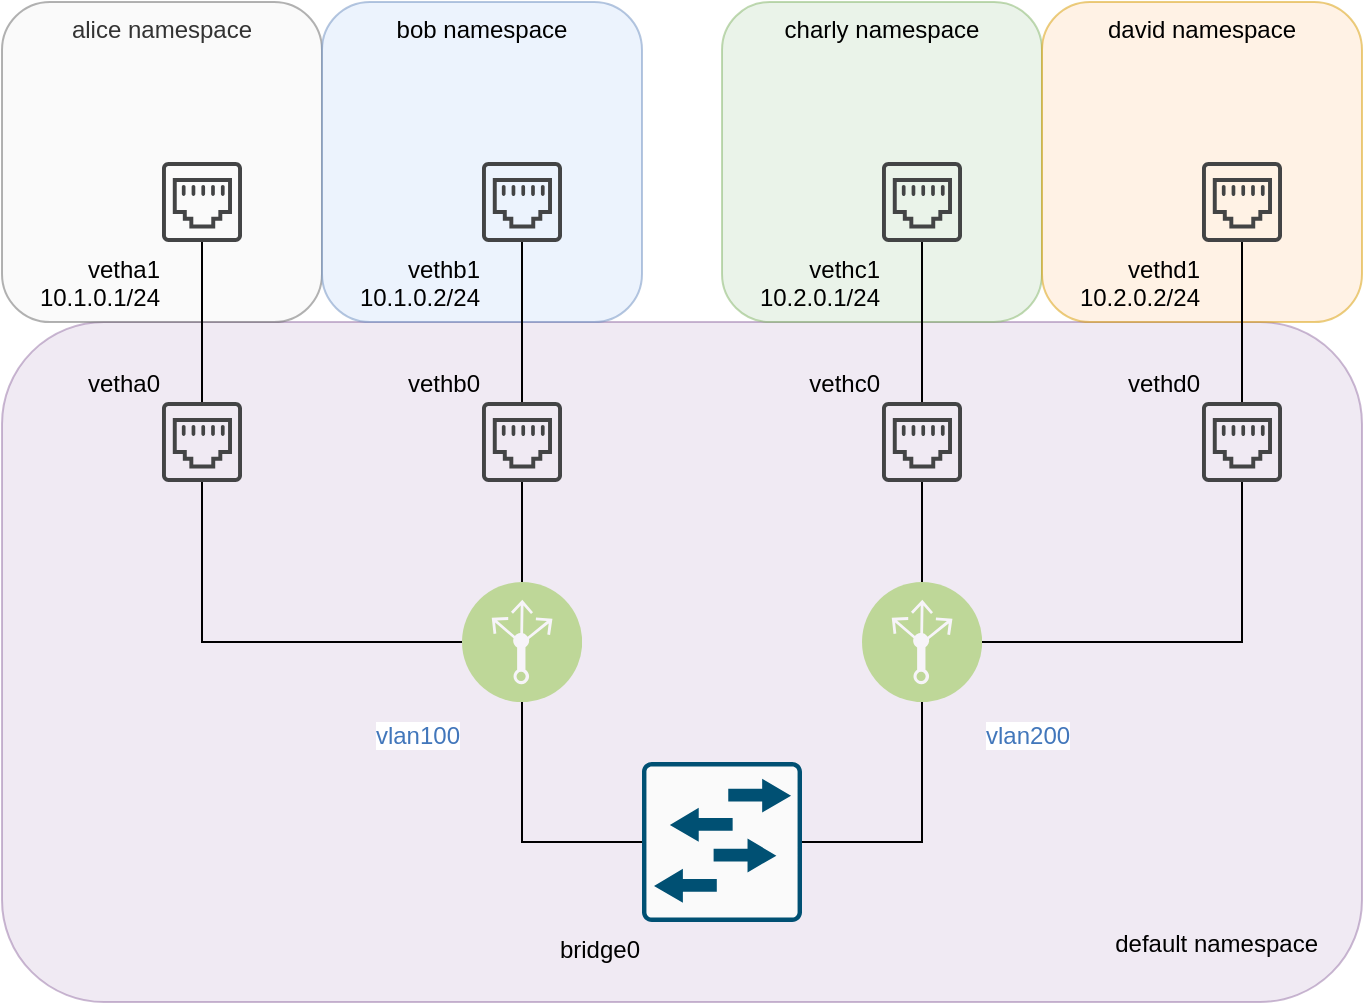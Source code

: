 <mxfile version="13.9.8" type="device"><diagram id="hk1_6Y8AKgszhP1f6tzL" name="Page-1"><mxGraphModel dx="866" dy="461" grid="1" gridSize="10" guides="1" tooltips="1" connect="1" arrows="1" fold="1" page="1" pageScale="1" pageWidth="1169" pageHeight="1654" math="0" shadow="0"><root><mxCell id="0"/><mxCell id="1" parent="0"/><mxCell id="HgVenCW9iDsqKjwkOu_H-48" value="default namespace" style="rounded=1;whiteSpace=wrap;html=1;align=right;fillColor=#e1d5e7;strokeColor=#9673a6;opacity=50;verticalAlign=bottom;labelPosition=center;verticalLabelPosition=middle;spacing=22;" vertex="1" parent="1"><mxGeometry x="160" y="280" width="680" height="340" as="geometry"/></mxCell><mxCell id="HgVenCW9iDsqKjwkOu_H-31" value="alice namespace" style="rounded=1;whiteSpace=wrap;html=1;align=center;fillColor=#f5f5f5;strokeColor=#666666;fontColor=#333333;opacity=50;verticalAlign=top;" vertex="1" parent="1"><mxGeometry x="160" y="120" width="160" height="160" as="geometry"/></mxCell><mxCell id="HgVenCW9iDsqKjwkOu_H-90" style="edgeStyle=orthogonalEdgeStyle;rounded=0;orthogonalLoop=1;jettySize=auto;html=1;endArrow=none;endFill=0;" edge="1" parent="1" source="HgVenCW9iDsqKjwkOu_H-2" target="HgVenCW9iDsqKjwkOu_H-89"><mxGeometry relative="1" as="geometry"/></mxCell><mxCell id="HgVenCW9iDsqKjwkOu_H-2" value="bridge0" style="points=[[0.015,0.015,0],[0.985,0.015,0],[0.985,0.985,0],[0.015,0.985,0],[0.25,0,0],[0.5,0,0],[0.75,0,0],[1,0.25,0],[1,0.5,0],[1,0.75,0],[0.75,1,0],[0.5,1,0],[0.25,1,0],[0,0.75,0],[0,0.5,0],[0,0.25,0]];verticalLabelPosition=bottom;verticalAlign=top;aspect=fixed;align=right;pointerEvents=1;shape=mxgraph.cisco19.rect;prIcon=l2_switch;fillColor=#FAFAFA;strokeColor=#005073;labelPosition=left;horizontal=1;spacing=2;html=1;" vertex="1" parent="1"><mxGeometry x="480" y="500" width="80" height="80" as="geometry"/></mxCell><mxCell id="HgVenCW9iDsqKjwkOu_H-26" style="edgeStyle=orthogonalEdgeStyle;rounded=0;orthogonalLoop=1;jettySize=auto;html=1;endArrow=none;endFill=0;" edge="1" parent="1" source="HgVenCW9iDsqKjwkOu_H-8" target="HgVenCW9iDsqKjwkOu_H-13"><mxGeometry relative="1" as="geometry"/></mxCell><mxCell id="HgVenCW9iDsqKjwkOu_H-8" value="&lt;div&gt;vetha1&lt;/div&gt;10.1.0.1/24" style="pointerEvents=1;shadow=0;dashed=0;html=1;strokeColor=none;fillColor=#434445;aspect=fixed;labelPosition=left;verticalLabelPosition=bottom;verticalAlign=top;align=right;outlineConnect=0;shape=mxgraph.vvd.ethernet_port;labelBackgroundColor=none;" vertex="1" parent="1"><mxGeometry x="240" y="200" width="40" height="40" as="geometry"/></mxCell><mxCell id="HgVenCW9iDsqKjwkOu_H-58" style="edgeStyle=orthogonalEdgeStyle;rounded=0;orthogonalLoop=1;jettySize=auto;html=1;endArrow=none;endFill=0;" edge="1" parent="1" source="HgVenCW9iDsqKjwkOu_H-13" target="HgVenCW9iDsqKjwkOu_H-57"><mxGeometry relative="1" as="geometry"><Array as="points"><mxPoint x="260" y="440"/></Array></mxGeometry></mxCell><mxCell id="HgVenCW9iDsqKjwkOu_H-13" value="vetha0" style="pointerEvents=1;shadow=0;dashed=0;html=1;strokeColor=none;fillColor=#434445;aspect=fixed;labelPosition=left;verticalLabelPosition=top;verticalAlign=bottom;align=right;outlineConnect=0;shape=mxgraph.vvd.ethernet_port;" vertex="1" parent="1"><mxGeometry x="240" y="320" width="40" height="40" as="geometry"/></mxCell><mxCell id="HgVenCW9iDsqKjwkOu_H-60" style="edgeStyle=orthogonalEdgeStyle;rounded=0;orthogonalLoop=1;jettySize=auto;html=1;entryX=0;entryY=0.5;entryDx=0;entryDy=0;entryPerimeter=0;endArrow=none;endFill=0;" edge="1" parent="1" source="HgVenCW9iDsqKjwkOu_H-57" target="HgVenCW9iDsqKjwkOu_H-2"><mxGeometry relative="1" as="geometry"><Array as="points"><mxPoint x="420" y="540"/></Array></mxGeometry></mxCell><mxCell id="HgVenCW9iDsqKjwkOu_H-57" value="vlan100" style="aspect=fixed;perimeter=ellipsePerimeter;html=1;align=right;shadow=0;dashed=0;fontColor=#4277BB;labelBackgroundColor=none;fontSize=12;spacingTop=3;image;image=img/lib/ibm/infrastructure/load_balancing_routing.svg;opacity=50;direction=east;labelPosition=left;verticalLabelPosition=bottom;verticalAlign=top;" vertex="1" parent="1"><mxGeometry x="390" y="410" width="60" height="60" as="geometry"/></mxCell><mxCell id="HgVenCW9iDsqKjwkOu_H-63" value="bob namespace" style="rounded=1;whiteSpace=wrap;html=1;align=center;fillColor=#dae8fc;strokeColor=#6c8ebf;opacity=50;verticalAlign=top;" vertex="1" parent="1"><mxGeometry x="320" y="120" width="160" height="160" as="geometry"/></mxCell><mxCell id="HgVenCW9iDsqKjwkOu_H-64" style="edgeStyle=orthogonalEdgeStyle;rounded=0;orthogonalLoop=1;jettySize=auto;html=1;endArrow=none;endFill=0;" edge="1" parent="1" source="HgVenCW9iDsqKjwkOu_H-66" target="HgVenCW9iDsqKjwkOu_H-68"><mxGeometry relative="1" as="geometry"/></mxCell><mxCell id="HgVenCW9iDsqKjwkOu_H-66" value="&lt;div&gt;vethb1&lt;/div&gt;&lt;div&gt;10.1.0.2/24&lt;br&gt;&lt;/div&gt;" style="pointerEvents=1;shadow=0;dashed=0;html=1;strokeColor=none;fillColor=#434445;aspect=fixed;labelPosition=left;verticalLabelPosition=bottom;verticalAlign=top;align=right;outlineConnect=0;shape=mxgraph.vvd.ethernet_port;labelBackgroundColor=none;" vertex="1" parent="1"><mxGeometry x="400" y="200" width="40" height="40" as="geometry"/></mxCell><mxCell id="HgVenCW9iDsqKjwkOu_H-67" style="edgeStyle=orthogonalEdgeStyle;rounded=0;orthogonalLoop=1;jettySize=auto;html=1;endArrow=none;endFill=0;" edge="1" parent="1" source="HgVenCW9iDsqKjwkOu_H-68" target="HgVenCW9iDsqKjwkOu_H-57"><mxGeometry relative="1" as="geometry"><Array as="points"><mxPoint x="420" y="440"/></Array></mxGeometry></mxCell><mxCell id="HgVenCW9iDsqKjwkOu_H-68" value="vethb0" style="pointerEvents=1;shadow=0;dashed=0;html=1;strokeColor=none;fillColor=#434445;aspect=fixed;labelPosition=left;verticalLabelPosition=top;verticalAlign=bottom;align=right;outlineConnect=0;shape=mxgraph.vvd.ethernet_port;" vertex="1" parent="1"><mxGeometry x="400" y="320" width="40" height="40" as="geometry"/></mxCell><mxCell id="HgVenCW9iDsqKjwkOu_H-77" value="charly namespace" style="rounded=1;whiteSpace=wrap;html=1;align=center;fillColor=#d5e8d4;strokeColor=#82b366;opacity=50;verticalAlign=top;" vertex="1" parent="1"><mxGeometry x="520" y="120" width="160" height="160" as="geometry"/></mxCell><mxCell id="HgVenCW9iDsqKjwkOu_H-78" style="edgeStyle=orthogonalEdgeStyle;rounded=0;orthogonalLoop=1;jettySize=auto;html=1;endArrow=none;endFill=0;" edge="1" parent="1" source="HgVenCW9iDsqKjwkOu_H-80" target="HgVenCW9iDsqKjwkOu_H-82"><mxGeometry relative="1" as="geometry"/></mxCell><mxCell id="HgVenCW9iDsqKjwkOu_H-80" value="&lt;div&gt;vethc1&lt;/div&gt;&lt;div&gt;10.2.0.1/24&lt;br&gt;&lt;/div&gt;" style="pointerEvents=1;shadow=0;dashed=0;html=1;strokeColor=none;fillColor=#434445;aspect=fixed;labelPosition=left;verticalLabelPosition=bottom;verticalAlign=top;align=right;outlineConnect=0;shape=mxgraph.vvd.ethernet_port;labelBackgroundColor=none;" vertex="1" parent="1"><mxGeometry x="600" y="200" width="40" height="40" as="geometry"/></mxCell><mxCell id="HgVenCW9iDsqKjwkOu_H-82" value="vethc0" style="pointerEvents=1;shadow=0;dashed=0;html=1;strokeColor=none;fillColor=#434445;aspect=fixed;labelPosition=left;verticalLabelPosition=top;verticalAlign=bottom;align=right;outlineConnect=0;shape=mxgraph.vvd.ethernet_port;" vertex="1" parent="1"><mxGeometry x="600" y="320" width="40" height="40" as="geometry"/></mxCell><mxCell id="HgVenCW9iDsqKjwkOu_H-91" style="edgeStyle=orthogonalEdgeStyle;rounded=0;orthogonalLoop=1;jettySize=auto;html=1;endArrow=none;endFill=0;" edge="1" parent="1" source="HgVenCW9iDsqKjwkOu_H-89" target="HgVenCW9iDsqKjwkOu_H-82"><mxGeometry relative="1" as="geometry"/></mxCell><mxCell id="HgVenCW9iDsqKjwkOu_H-89" value="vlan200" style="aspect=fixed;perimeter=ellipsePerimeter;html=1;align=left;shadow=0;dashed=0;fontColor=#4277BB;labelBackgroundColor=none;fontSize=12;spacingTop=3;image;image=img/lib/ibm/infrastructure/load_balancing_routing.svg;opacity=50;direction=east;labelPosition=right;verticalLabelPosition=bottom;verticalAlign=top;" vertex="1" parent="1"><mxGeometry x="590" y="410" width="60" height="60" as="geometry"/></mxCell><mxCell id="HgVenCW9iDsqKjwkOu_H-92" value="david namespace" style="rounded=1;whiteSpace=wrap;html=1;align=center;fillColor=#ffe6cc;strokeColor=#d79b00;opacity=50;verticalAlign=top;" vertex="1" parent="1"><mxGeometry x="680" y="120" width="160" height="160" as="geometry"/></mxCell><mxCell id="HgVenCW9iDsqKjwkOu_H-93" style="edgeStyle=orthogonalEdgeStyle;rounded=0;orthogonalLoop=1;jettySize=auto;html=1;endArrow=none;endFill=0;" edge="1" parent="1" source="HgVenCW9iDsqKjwkOu_H-94" target="HgVenCW9iDsqKjwkOu_H-95"><mxGeometry relative="1" as="geometry"/></mxCell><mxCell id="HgVenCW9iDsqKjwkOu_H-94" value="&lt;div&gt;vethd1&lt;/div&gt;&lt;div&gt;10.2.0.2/24&lt;br&gt;&lt;/div&gt;" style="pointerEvents=1;shadow=0;dashed=0;html=1;strokeColor=none;fillColor=#434445;aspect=fixed;labelPosition=left;verticalLabelPosition=bottom;verticalAlign=top;align=right;outlineConnect=0;shape=mxgraph.vvd.ethernet_port;labelBackgroundColor=none;" vertex="1" parent="1"><mxGeometry x="760" y="200" width="40" height="40" as="geometry"/></mxCell><mxCell id="HgVenCW9iDsqKjwkOu_H-101" style="edgeStyle=orthogonalEdgeStyle;rounded=0;orthogonalLoop=1;jettySize=auto;html=1;endArrow=none;endFill=0;" edge="1" parent="1" source="HgVenCW9iDsqKjwkOu_H-95" target="HgVenCW9iDsqKjwkOu_H-89"><mxGeometry relative="1" as="geometry"><Array as="points"><mxPoint x="780" y="440"/></Array></mxGeometry></mxCell><mxCell id="HgVenCW9iDsqKjwkOu_H-95" value="vethd0" style="pointerEvents=1;shadow=0;dashed=0;html=1;strokeColor=none;fillColor=#434445;aspect=fixed;labelPosition=left;verticalLabelPosition=top;verticalAlign=bottom;align=right;outlineConnect=0;shape=mxgraph.vvd.ethernet_port;" vertex="1" parent="1"><mxGeometry x="760" y="320" width="40" height="40" as="geometry"/></mxCell></root></mxGraphModel></diagram></mxfile>